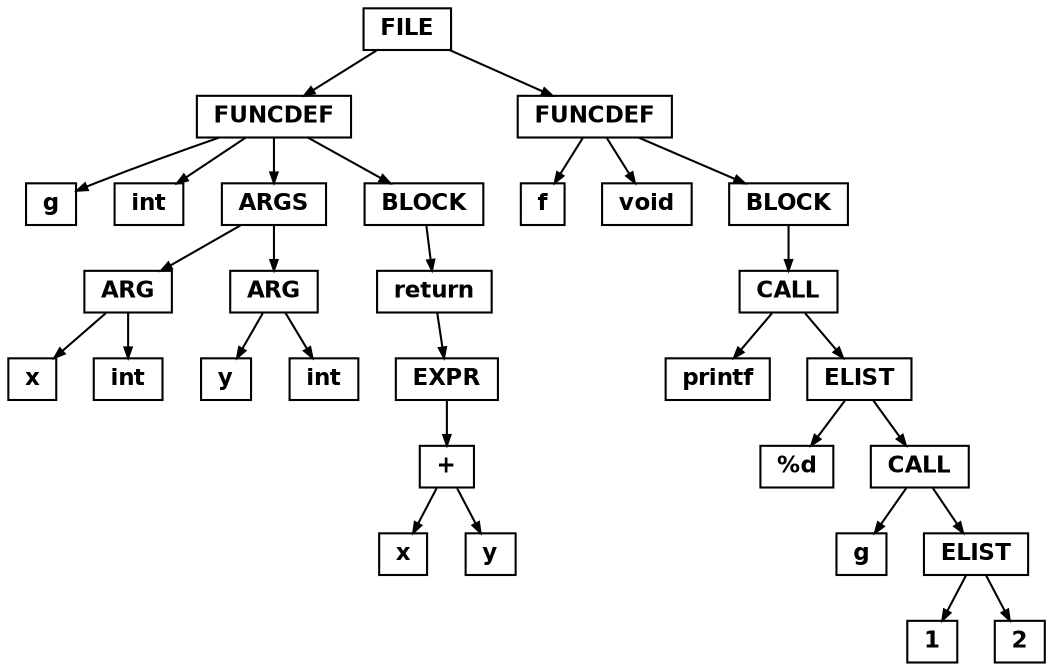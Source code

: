 digraph {
	ordering=out;
	ranksep=.3;
	node [shape=box, fixedsize=false, fontsize=11, fontname="Helvetica-bold", 		width=.25, height=.25];
	edge [arrowsize=.5, color="black"]

  n0 [label="FILE"];
  n1 [label="FUNCDEF"];
  n1 [label="FUNCDEF"];
  n2 [label="g"];
  n3 [label="int"];
  n4 [label="ARGS"];
  n4 [label="ARGS"];
  n5 [label="ARG"];
  n5 [label="ARG"];
  n6 [label="x"];
  n7 [label="int"];
  n8 [label="ARG"];
  n8 [label="ARG"];
  n9 [label="y"];
  n10 [label="int"];
  n11 [label="BLOCK"];
  n11 [label="BLOCK"];
  n12 [label="return"];
  n12 [label="return"];
  n13 [label="EXPR"];
  n13 [label="EXPR"];
  n14 [label="+"];
  n14 [label="+"];
  n15 [label="x"];
  n16 [label="y"];
  n17 [label="FUNCDEF"];
  n17 [label="FUNCDEF"];
  n18 [label="f"];
  n19 [label="void"];
  n20 [label="BLOCK"];
  n20 [label="BLOCK"];
  n21 [label="CALL"];
  n21 [label="CALL"];
  n22 [label="printf"];
  n23 [label="ELIST"];
  n23 [label="ELIST"];
  n24 [label="%d\n"];
  n25 [label="CALL"];
  n25 [label="CALL"];
  n26 [label="g"];
  n27 [label="ELIST"];
  n27 [label="ELIST"];
  n28 [label="1"];
  n29 [label="2"];

  n0 -> n1 // "FILE" -> "FUNCDEF"
  n1 -> n2 // "FUNCDEF" -> "g"
  n1 -> n3 // "FUNCDEF" -> "int"
  n1 -> n4 // "FUNCDEF" -> "ARGS"
  n4 -> n5 // "ARGS" -> "ARG"
  n5 -> n6 // "ARG" -> "x"
  n5 -> n7 // "ARG" -> "int"
  n4 -> n8 // "ARGS" -> "ARG"
  n8 -> n9 // "ARG" -> "y"
  n8 -> n10 // "ARG" -> "int"
  n1 -> n11 // "FUNCDEF" -> "BLOCK"
  n11 -> n12 // "BLOCK" -> "return"
  n12 -> n13 // "return" -> "EXPR"
  n13 -> n14 // "EXPR" -> "+"
  n14 -> n15 // "+" -> "x"
  n14 -> n16 // "+" -> "y"
  n0 -> n17 // "FILE" -> "FUNCDEF"
  n17 -> n18 // "FUNCDEF" -> "f"
  n17 -> n19 // "FUNCDEF" -> "void"
  n17 -> n20 // "FUNCDEF" -> "BLOCK"
  n20 -> n21 // "BLOCK" -> "CALL"
  n21 -> n22 // "CALL" -> "printf"
  n21 -> n23 // "CALL" -> "ELIST"
  n23 -> n24 // "ELIST" -> "%d\n"
  n23 -> n25 // "ELIST" -> "CALL"
  n25 -> n26 // "CALL" -> "g"
  n25 -> n27 // "CALL" -> "ELIST"
  n27 -> n28 // "ELIST" -> "1"
  n27 -> n29 // "ELIST" -> "2"

}
